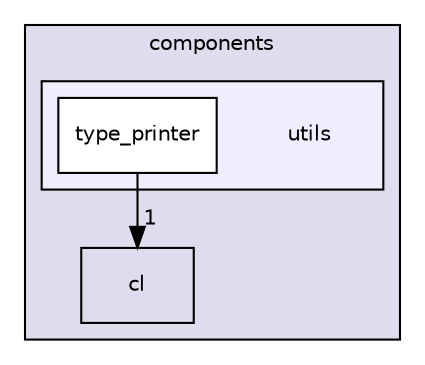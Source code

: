 digraph "src/dynamic_fusion/sketch/gpu/components/utils" {
  compound=true
  node [ fontsize="10", fontname="Helvetica"];
  edge [ labelfontsize="10", labelfontname="Helvetica"];
  subgraph clusterdir_2dfbec2966693e15f04cad1350ff3fc9 {
    graph [ bgcolor="#ddddee", pencolor="black", label="components" fontname="Helvetica", fontsize="10", URL="dir_2dfbec2966693e15f04cad1350ff3fc9.xhtml"]
  dir_1dfcd743a89af48c1ad7b4e490ecc755 [shape=box label="cl" URL="dir_1dfcd743a89af48c1ad7b4e490ecc755.xhtml"];
  subgraph clusterdir_93a630a30d2938cd8bec2a4b90b5d842 {
    graph [ bgcolor="#eeeeff", pencolor="black", label="" URL="dir_93a630a30d2938cd8bec2a4b90b5d842.xhtml"];
    dir_93a630a30d2938cd8bec2a4b90b5d842 [shape=plaintext label="utils"];
  dir_3a9364ede19612e5bc6e94e7030c7b3d [shape=box label="type_printer" fillcolor="white" style="filled" URL="dir_3a9364ede19612e5bc6e94e7030c7b3d.xhtml"];
  }
  }
  dir_3a9364ede19612e5bc6e94e7030c7b3d->dir_1dfcd743a89af48c1ad7b4e490ecc755 [headlabel="1", labeldistance=1.5 headhref="dir_000509_000510.xhtml"];
}
